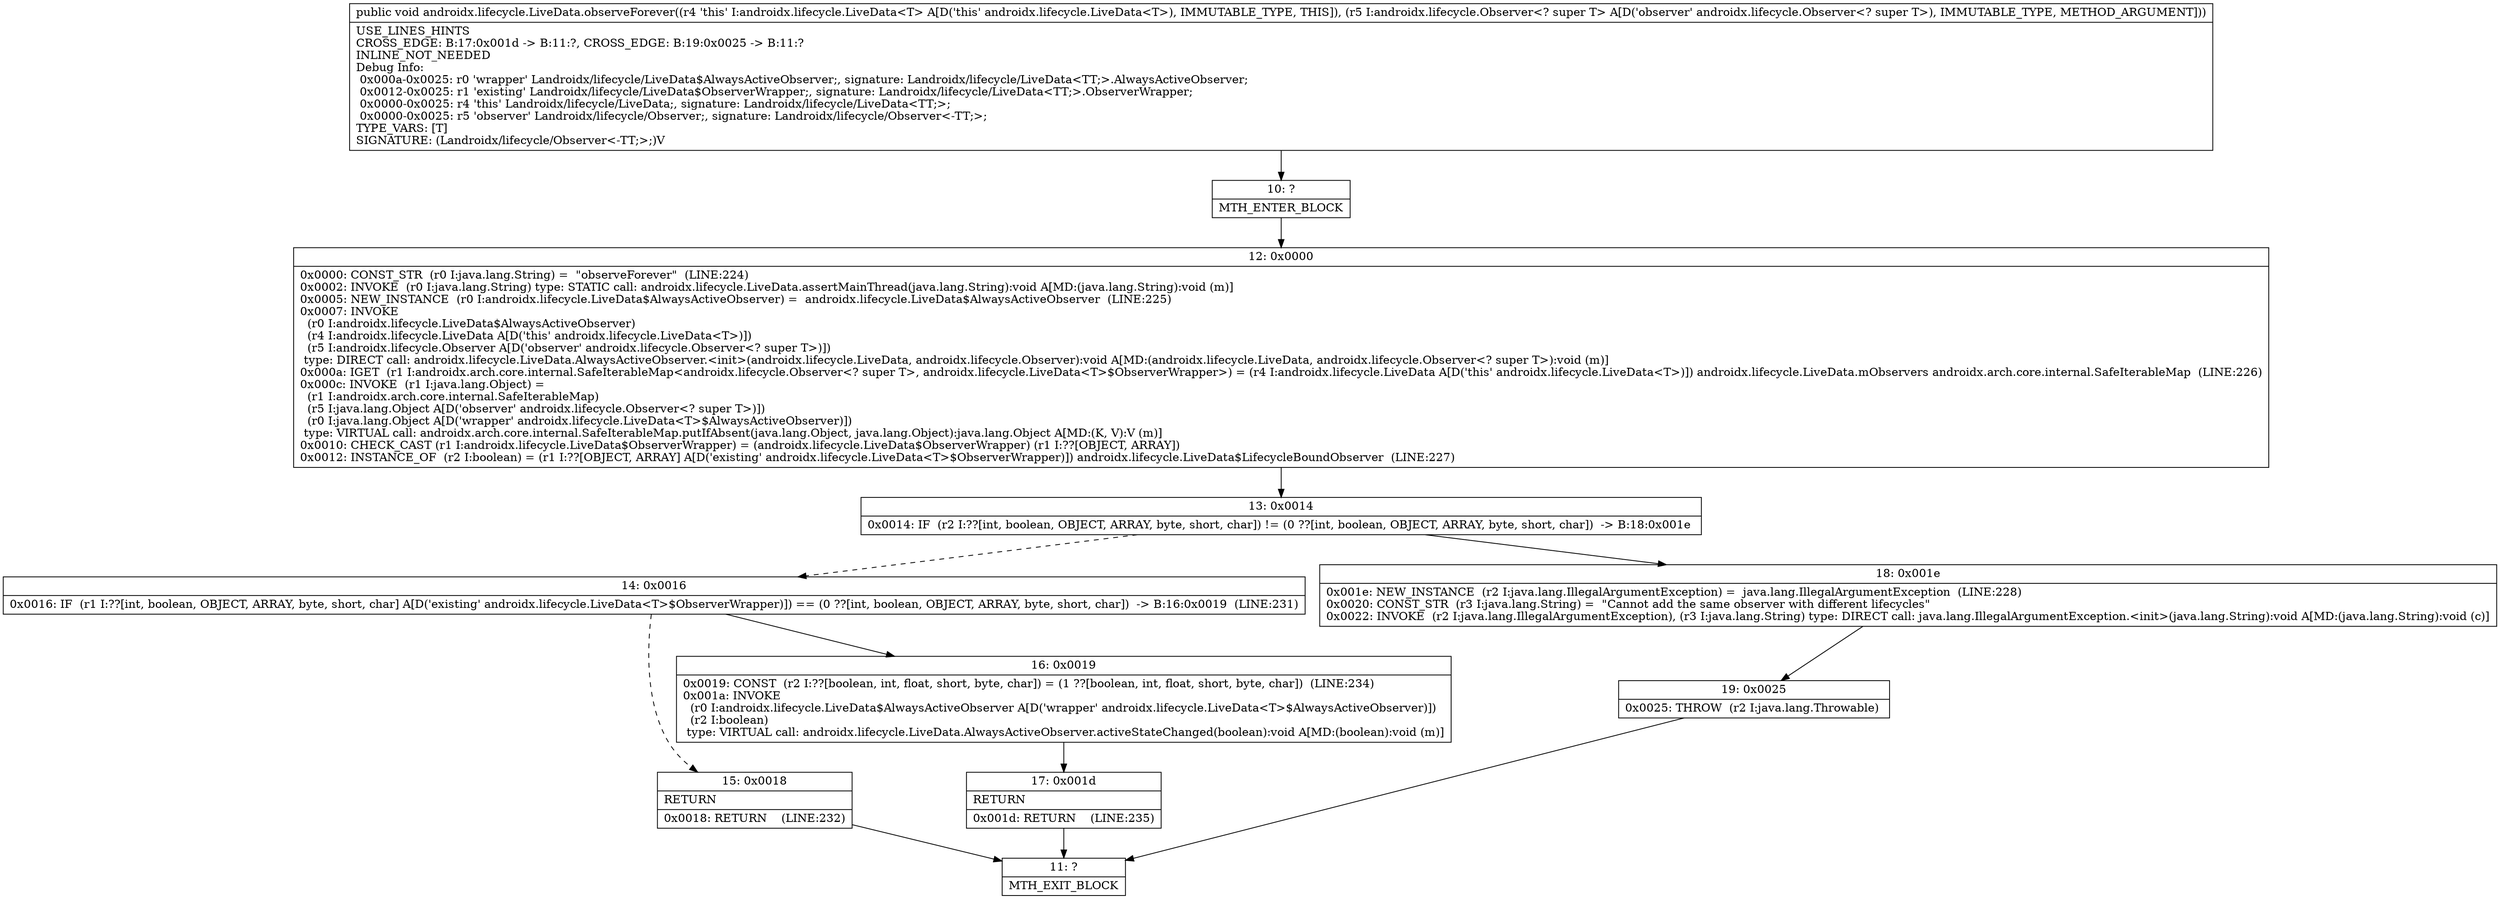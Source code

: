 digraph "CFG forandroidx.lifecycle.LiveData.observeForever(Landroidx\/lifecycle\/Observer;)V" {
Node_10 [shape=record,label="{10\:\ ?|MTH_ENTER_BLOCK\l}"];
Node_12 [shape=record,label="{12\:\ 0x0000|0x0000: CONST_STR  (r0 I:java.lang.String) =  \"observeForever\"  (LINE:224)\l0x0002: INVOKE  (r0 I:java.lang.String) type: STATIC call: androidx.lifecycle.LiveData.assertMainThread(java.lang.String):void A[MD:(java.lang.String):void (m)]\l0x0005: NEW_INSTANCE  (r0 I:androidx.lifecycle.LiveData$AlwaysActiveObserver) =  androidx.lifecycle.LiveData$AlwaysActiveObserver  (LINE:225)\l0x0007: INVOKE  \l  (r0 I:androidx.lifecycle.LiveData$AlwaysActiveObserver)\l  (r4 I:androidx.lifecycle.LiveData A[D('this' androidx.lifecycle.LiveData\<T\>)])\l  (r5 I:androidx.lifecycle.Observer A[D('observer' androidx.lifecycle.Observer\<? super T\>)])\l type: DIRECT call: androidx.lifecycle.LiveData.AlwaysActiveObserver.\<init\>(androidx.lifecycle.LiveData, androidx.lifecycle.Observer):void A[MD:(androidx.lifecycle.LiveData, androidx.lifecycle.Observer\<? super T\>):void (m)]\l0x000a: IGET  (r1 I:androidx.arch.core.internal.SafeIterableMap\<androidx.lifecycle.Observer\<? super T\>, androidx.lifecycle.LiveData\<T\>$ObserverWrapper\>) = (r4 I:androidx.lifecycle.LiveData A[D('this' androidx.lifecycle.LiveData\<T\>)]) androidx.lifecycle.LiveData.mObservers androidx.arch.core.internal.SafeIterableMap  (LINE:226)\l0x000c: INVOKE  (r1 I:java.lang.Object) = \l  (r1 I:androidx.arch.core.internal.SafeIterableMap)\l  (r5 I:java.lang.Object A[D('observer' androidx.lifecycle.Observer\<? super T\>)])\l  (r0 I:java.lang.Object A[D('wrapper' androidx.lifecycle.LiveData\<T\>$AlwaysActiveObserver)])\l type: VIRTUAL call: androidx.arch.core.internal.SafeIterableMap.putIfAbsent(java.lang.Object, java.lang.Object):java.lang.Object A[MD:(K, V):V (m)]\l0x0010: CHECK_CAST (r1 I:androidx.lifecycle.LiveData$ObserverWrapper) = (androidx.lifecycle.LiveData$ObserverWrapper) (r1 I:??[OBJECT, ARRAY]) \l0x0012: INSTANCE_OF  (r2 I:boolean) = (r1 I:??[OBJECT, ARRAY] A[D('existing' androidx.lifecycle.LiveData\<T\>$ObserverWrapper)]) androidx.lifecycle.LiveData$LifecycleBoundObserver  (LINE:227)\l}"];
Node_13 [shape=record,label="{13\:\ 0x0014|0x0014: IF  (r2 I:??[int, boolean, OBJECT, ARRAY, byte, short, char]) != (0 ??[int, boolean, OBJECT, ARRAY, byte, short, char])  \-\> B:18:0x001e \l}"];
Node_14 [shape=record,label="{14\:\ 0x0016|0x0016: IF  (r1 I:??[int, boolean, OBJECT, ARRAY, byte, short, char] A[D('existing' androidx.lifecycle.LiveData\<T\>$ObserverWrapper)]) == (0 ??[int, boolean, OBJECT, ARRAY, byte, short, char])  \-\> B:16:0x0019  (LINE:231)\l}"];
Node_15 [shape=record,label="{15\:\ 0x0018|RETURN\l|0x0018: RETURN    (LINE:232)\l}"];
Node_11 [shape=record,label="{11\:\ ?|MTH_EXIT_BLOCK\l}"];
Node_16 [shape=record,label="{16\:\ 0x0019|0x0019: CONST  (r2 I:??[boolean, int, float, short, byte, char]) = (1 ??[boolean, int, float, short, byte, char])  (LINE:234)\l0x001a: INVOKE  \l  (r0 I:androidx.lifecycle.LiveData$AlwaysActiveObserver A[D('wrapper' androidx.lifecycle.LiveData\<T\>$AlwaysActiveObserver)])\l  (r2 I:boolean)\l type: VIRTUAL call: androidx.lifecycle.LiveData.AlwaysActiveObserver.activeStateChanged(boolean):void A[MD:(boolean):void (m)]\l}"];
Node_17 [shape=record,label="{17\:\ 0x001d|RETURN\l|0x001d: RETURN    (LINE:235)\l}"];
Node_18 [shape=record,label="{18\:\ 0x001e|0x001e: NEW_INSTANCE  (r2 I:java.lang.IllegalArgumentException) =  java.lang.IllegalArgumentException  (LINE:228)\l0x0020: CONST_STR  (r3 I:java.lang.String) =  \"Cannot add the same observer with different lifecycles\" \l0x0022: INVOKE  (r2 I:java.lang.IllegalArgumentException), (r3 I:java.lang.String) type: DIRECT call: java.lang.IllegalArgumentException.\<init\>(java.lang.String):void A[MD:(java.lang.String):void (c)]\l}"];
Node_19 [shape=record,label="{19\:\ 0x0025|0x0025: THROW  (r2 I:java.lang.Throwable) \l}"];
MethodNode[shape=record,label="{public void androidx.lifecycle.LiveData.observeForever((r4 'this' I:androidx.lifecycle.LiveData\<T\> A[D('this' androidx.lifecycle.LiveData\<T\>), IMMUTABLE_TYPE, THIS]), (r5 I:androidx.lifecycle.Observer\<? super T\> A[D('observer' androidx.lifecycle.Observer\<? super T\>), IMMUTABLE_TYPE, METHOD_ARGUMENT]))  | USE_LINES_HINTS\lCROSS_EDGE: B:17:0x001d \-\> B:11:?, CROSS_EDGE: B:19:0x0025 \-\> B:11:?\lINLINE_NOT_NEEDED\lDebug Info:\l  0x000a\-0x0025: r0 'wrapper' Landroidx\/lifecycle\/LiveData$AlwaysActiveObserver;, signature: Landroidx\/lifecycle\/LiveData\<TT;\>.AlwaysActiveObserver;\l  0x0012\-0x0025: r1 'existing' Landroidx\/lifecycle\/LiveData$ObserverWrapper;, signature: Landroidx\/lifecycle\/LiveData\<TT;\>.ObserverWrapper;\l  0x0000\-0x0025: r4 'this' Landroidx\/lifecycle\/LiveData;, signature: Landroidx\/lifecycle\/LiveData\<TT;\>;\l  0x0000\-0x0025: r5 'observer' Landroidx\/lifecycle\/Observer;, signature: Landroidx\/lifecycle\/Observer\<\-TT;\>;\lTYPE_VARS: [T]\lSIGNATURE: (Landroidx\/lifecycle\/Observer\<\-TT;\>;)V\l}"];
MethodNode -> Node_10;Node_10 -> Node_12;
Node_12 -> Node_13;
Node_13 -> Node_14[style=dashed];
Node_13 -> Node_18;
Node_14 -> Node_15[style=dashed];
Node_14 -> Node_16;
Node_15 -> Node_11;
Node_16 -> Node_17;
Node_17 -> Node_11;
Node_18 -> Node_19;
Node_19 -> Node_11;
}

